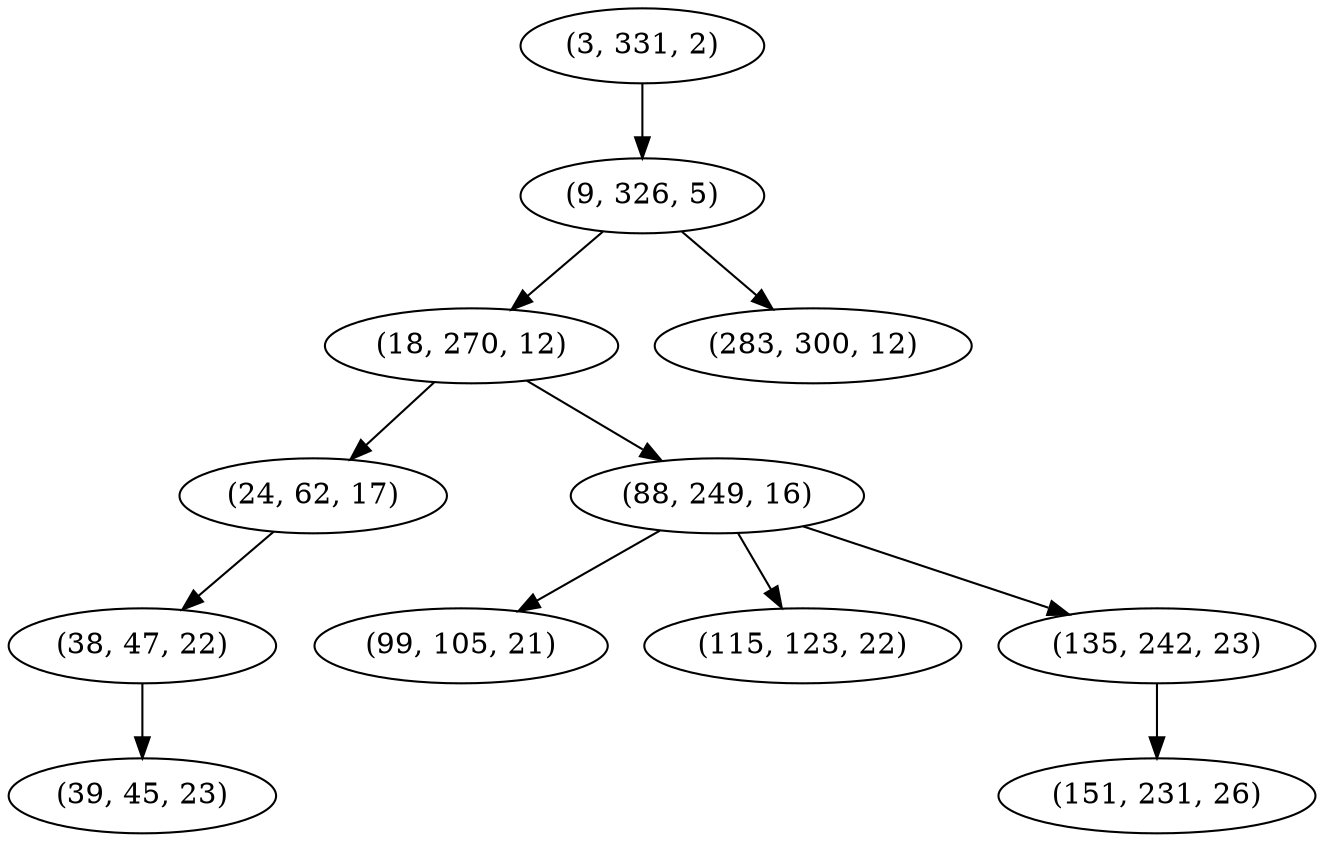 digraph tree {
    "(3, 331, 2)";
    "(9, 326, 5)";
    "(18, 270, 12)";
    "(24, 62, 17)";
    "(38, 47, 22)";
    "(39, 45, 23)";
    "(88, 249, 16)";
    "(99, 105, 21)";
    "(115, 123, 22)";
    "(135, 242, 23)";
    "(151, 231, 26)";
    "(283, 300, 12)";
    "(3, 331, 2)" -> "(9, 326, 5)";
    "(9, 326, 5)" -> "(18, 270, 12)";
    "(9, 326, 5)" -> "(283, 300, 12)";
    "(18, 270, 12)" -> "(24, 62, 17)";
    "(18, 270, 12)" -> "(88, 249, 16)";
    "(24, 62, 17)" -> "(38, 47, 22)";
    "(38, 47, 22)" -> "(39, 45, 23)";
    "(88, 249, 16)" -> "(99, 105, 21)";
    "(88, 249, 16)" -> "(115, 123, 22)";
    "(88, 249, 16)" -> "(135, 242, 23)";
    "(135, 242, 23)" -> "(151, 231, 26)";
}
